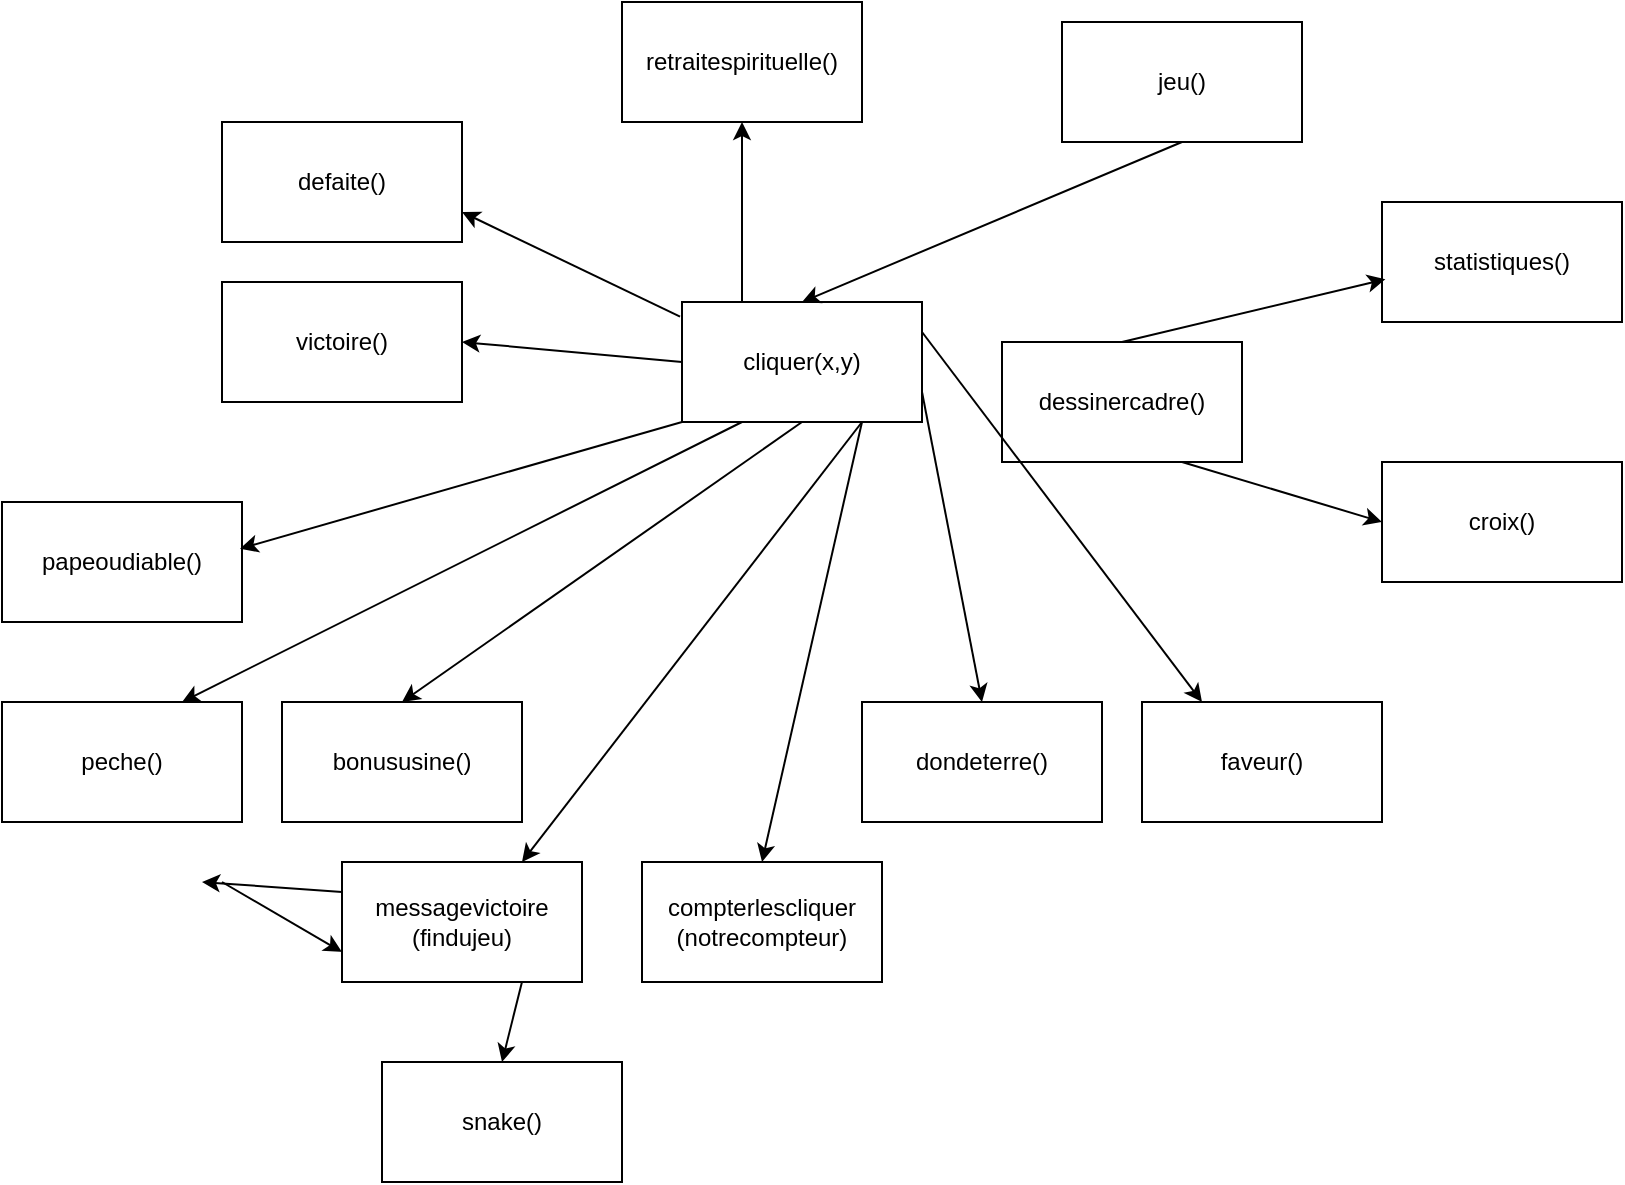 <mxfile version="18.0.1" type="device"><diagram id="8LF6XfDsRrDSS8qLPfzQ" name="Page-1"><mxGraphModel dx="1614" dy="1064" grid="1" gridSize="10" guides="1" tooltips="1" connect="1" arrows="1" fold="1" page="1" pageScale="1" pageWidth="827" pageHeight="1169" math="0" shadow="0"><root><mxCell id="0"/><mxCell id="1" parent="0"/><mxCell id="6o__Pkb3-5yD3gtw_vFp-1" value="statistiques()&lt;span style=&quot;color: rgba(0, 0, 0, 0); font-family: monospace; font-size: 0px; text-align: start;&quot;&gt;%3CmxGraphModel%3E%3Croot%3E%3CmxCell%20id%3D%220%22%2F%3E%3CmxCell%20id%3D%221%22%20parent%3D%220%22%2F%3E%3CmxCell%20id%3D%222%22%20value%3D%22def%20algo%20pour%20verifier%20les%20bonus%22%20style%3D%22rounded%3D0%3BwhiteSpace%3Dwrap%3Bhtml%3D1%3B%22%20vertex%3D%221%22%20parent%3D%221%22%3E%3CmxGeometry%20x%3D%22190%22%20y%3D%22630%22%20width%3D%22120%22%20height%3D%2260%22%20as%3D%22geometry%22%2F%3E%3C%2FmxCell%3E%3C%2Froot%3E%3C%2FmxGraphModel%3E&lt;/span&gt;" style="rounded=0;whiteSpace=wrap;html=1;" vertex="1" parent="1"><mxGeometry x="120" y="290" width="120" height="60" as="geometry"/></mxCell><mxCell id="6o__Pkb3-5yD3gtw_vFp-2" value="croix()" style="rounded=0;whiteSpace=wrap;html=1;" vertex="1" parent="1"><mxGeometry x="120" y="420" width="120" height="60" as="geometry"/></mxCell><mxCell id="6o__Pkb3-5yD3gtw_vFp-3" value="dessinercadre()" style="rounded=0;whiteSpace=wrap;html=1;" vertex="1" parent="1"><mxGeometry x="-70" y="360" width="120" height="60" as="geometry"/></mxCell><mxCell id="6o__Pkb3-5yD3gtw_vFp-4" value="" style="endArrow=classic;html=1;rounded=0;entryX=0.014;entryY=0.644;entryDx=0;entryDy=0;entryPerimeter=0;exitX=0.5;exitY=0;exitDx=0;exitDy=0;" edge="1" parent="1" source="6o__Pkb3-5yD3gtw_vFp-3" target="6o__Pkb3-5yD3gtw_vFp-1"><mxGeometry width="50" height="50" relative="1" as="geometry"><mxPoint x="-60" y="430" as="sourcePoint"/><mxPoint x="-10" y="380" as="targetPoint"/></mxGeometry></mxCell><mxCell id="6o__Pkb3-5yD3gtw_vFp-5" value="" style="endArrow=classic;html=1;rounded=0;entryX=0;entryY=0.5;entryDx=0;entryDy=0;exitX=0.75;exitY=1;exitDx=0;exitDy=0;" edge="1" parent="1" source="6o__Pkb3-5yD3gtw_vFp-3" target="6o__Pkb3-5yD3gtw_vFp-2"><mxGeometry width="50" height="50" relative="1" as="geometry"><mxPoint y="370" as="sourcePoint"/><mxPoint x="131.68" y="338.64" as="targetPoint"/></mxGeometry></mxCell><mxCell id="6o__Pkb3-5yD3gtw_vFp-6" value="jeu()" style="rounded=0;whiteSpace=wrap;html=1;" vertex="1" parent="1"><mxGeometry x="-40" y="200" width="120" height="60" as="geometry"/></mxCell><mxCell id="6o__Pkb3-5yD3gtw_vFp-7" value="cliquer(x,y)" style="rounded=0;whiteSpace=wrap;html=1;" vertex="1" parent="1"><mxGeometry x="-230" y="340" width="120" height="60" as="geometry"/></mxCell><mxCell id="6o__Pkb3-5yD3gtw_vFp-8" value="" style="endArrow=classic;html=1;rounded=0;entryX=0.5;entryY=0;entryDx=0;entryDy=0;exitX=0.5;exitY=1;exitDx=0;exitDy=0;" edge="1" parent="1" source="6o__Pkb3-5yD3gtw_vFp-6" target="6o__Pkb3-5yD3gtw_vFp-7"><mxGeometry width="50" height="50" relative="1" as="geometry"><mxPoint y="370" as="sourcePoint"/><mxPoint x="131.68" y="338.64" as="targetPoint"/></mxGeometry></mxCell><mxCell id="6o__Pkb3-5yD3gtw_vFp-9" value="dondeterre()" style="rounded=0;whiteSpace=wrap;html=1;" vertex="1" parent="1"><mxGeometry x="-140" y="540" width="120" height="60" as="geometry"/></mxCell><mxCell id="6o__Pkb3-5yD3gtw_vFp-10" value="compterlescliquer&lt;br&gt;(notrecompteur)" style="rounded=0;whiteSpace=wrap;html=1;" vertex="1" parent="1"><mxGeometry x="-250" y="620" width="120" height="60" as="geometry"/></mxCell><mxCell id="6o__Pkb3-5yD3gtw_vFp-11" value="bonususine()" style="rounded=0;whiteSpace=wrap;html=1;" vertex="1" parent="1"><mxGeometry x="-430" y="540" width="120" height="60" as="geometry"/></mxCell><mxCell id="6o__Pkb3-5yD3gtw_vFp-12" value="peche()" style="rounded=0;whiteSpace=wrap;html=1;" vertex="1" parent="1"><mxGeometry x="-570" y="540" width="120" height="60" as="geometry"/></mxCell><mxCell id="6o__Pkb3-5yD3gtw_vFp-13" value="faveur()" style="rounded=0;whiteSpace=wrap;html=1;" vertex="1" parent="1"><mxGeometry y="540" width="120" height="60" as="geometry"/></mxCell><mxCell id="6o__Pkb3-5yD3gtw_vFp-14" value="papeoudiable()" style="rounded=0;whiteSpace=wrap;html=1;" vertex="1" parent="1"><mxGeometry x="-570" y="440" width="120" height="60" as="geometry"/></mxCell><mxCell id="6o__Pkb3-5yD3gtw_vFp-15" value="victoire()" style="rounded=0;whiteSpace=wrap;html=1;" vertex="1" parent="1"><mxGeometry x="-460" y="330" width="120" height="60" as="geometry"/></mxCell><mxCell id="6o__Pkb3-5yD3gtw_vFp-16" value="defaite()" style="rounded=0;whiteSpace=wrap;html=1;" vertex="1" parent="1"><mxGeometry x="-460" y="250" width="120" height="60" as="geometry"/></mxCell><mxCell id="6o__Pkb3-5yD3gtw_vFp-17" value="messagevictoire&lt;br&gt;(findujeu)" style="rounded=0;whiteSpace=wrap;html=1;" vertex="1" parent="1"><mxGeometry x="-400" y="620" width="120" height="60" as="geometry"/></mxCell><mxCell id="6o__Pkb3-5yD3gtw_vFp-18" value="snake()" style="rounded=0;whiteSpace=wrap;html=1;" vertex="1" parent="1"><mxGeometry x="-380" y="720" width="120" height="60" as="geometry"/></mxCell><mxCell id="6o__Pkb3-5yD3gtw_vFp-19" value="" style="endArrow=classic;html=1;rounded=0;entryX=1;entryY=0.5;entryDx=0;entryDy=0;exitX=0;exitY=0.5;exitDx=0;exitDy=0;" edge="1" parent="1" source="6o__Pkb3-5yD3gtw_vFp-7" target="6o__Pkb3-5yD3gtw_vFp-15"><mxGeometry width="50" height="50" relative="1" as="geometry"><mxPoint x="-160" y="290" as="sourcePoint"/><mxPoint x="-160" y="350" as="targetPoint"/></mxGeometry></mxCell><mxCell id="6o__Pkb3-5yD3gtw_vFp-20" value="" style="endArrow=classic;html=1;rounded=0;entryX=1;entryY=0.75;entryDx=0;entryDy=0;exitX=-0.008;exitY=0.122;exitDx=0;exitDy=0;exitPerimeter=0;" edge="1" parent="1" source="6o__Pkb3-5yD3gtw_vFp-7" target="6o__Pkb3-5yD3gtw_vFp-16"><mxGeometry width="50" height="50" relative="1" as="geometry"><mxPoint x="-220" y="380" as="sourcePoint"/><mxPoint x="-330" y="370" as="targetPoint"/></mxGeometry></mxCell><mxCell id="6o__Pkb3-5yD3gtw_vFp-21" value="" style="endArrow=classic;html=1;rounded=0;entryX=0.992;entryY=0.389;entryDx=0;entryDy=0;exitX=0;exitY=1;exitDx=0;exitDy=0;entryPerimeter=0;" edge="1" parent="1" source="6o__Pkb3-5yD3gtw_vFp-7" target="6o__Pkb3-5yD3gtw_vFp-14"><mxGeometry width="50" height="50" relative="1" as="geometry"><mxPoint x="-220.96" y="357.32" as="sourcePoint"/><mxPoint x="-330" y="305" as="targetPoint"/></mxGeometry></mxCell><mxCell id="6o__Pkb3-5yD3gtw_vFp-22" value="" style="endArrow=classic;html=1;rounded=0;entryX=0.75;entryY=0;entryDx=0;entryDy=0;exitX=0.25;exitY=1;exitDx=0;exitDy=0;" edge="1" parent="1" source="6o__Pkb3-5yD3gtw_vFp-7" target="6o__Pkb3-5yD3gtw_vFp-12"><mxGeometry width="50" height="50" relative="1" as="geometry"><mxPoint x="-220" y="410" as="sourcePoint"/><mxPoint x="-440.96" y="473.34" as="targetPoint"/></mxGeometry></mxCell><mxCell id="6o__Pkb3-5yD3gtw_vFp-23" value="" style="endArrow=classic;html=1;rounded=0;entryX=0.5;entryY=0;entryDx=0;entryDy=0;exitX=0.5;exitY=1;exitDx=0;exitDy=0;" edge="1" parent="1" source="6o__Pkb3-5yD3gtw_vFp-7" target="6o__Pkb3-5yD3gtw_vFp-11"><mxGeometry width="50" height="50" relative="1" as="geometry"><mxPoint x="-201.04" y="414.68" as="sourcePoint"/><mxPoint x="-470" y="550" as="targetPoint"/></mxGeometry></mxCell><mxCell id="6o__Pkb3-5yD3gtw_vFp-24" value="" style="endArrow=classic;html=1;rounded=0;entryX=0.75;entryY=0;entryDx=0;entryDy=0;exitX=0.75;exitY=1;exitDx=0;exitDy=0;" edge="1" parent="1" source="6o__Pkb3-5yD3gtw_vFp-7" target="6o__Pkb3-5yD3gtw_vFp-17"><mxGeometry width="50" height="50" relative="1" as="geometry"><mxPoint x="-160" y="410" as="sourcePoint"/><mxPoint x="-360" y="550" as="targetPoint"/></mxGeometry></mxCell><mxCell id="6o__Pkb3-5yD3gtw_vFp-25" value="" style="endArrow=classic;html=1;rounded=0;entryX=0.5;entryY=0;entryDx=0;entryDy=0;exitX=0.75;exitY=1;exitDx=0;exitDy=0;" edge="1" parent="1" source="6o__Pkb3-5yD3gtw_vFp-7" target="6o__Pkb3-5yD3gtw_vFp-10"><mxGeometry width="50" height="50" relative="1" as="geometry"><mxPoint x="-130" y="410" as="sourcePoint"/><mxPoint x="-300" y="630" as="targetPoint"/></mxGeometry></mxCell><mxCell id="6o__Pkb3-5yD3gtw_vFp-26" value="" style="endArrow=classic;html=1;rounded=0;entryX=0.5;entryY=0;entryDx=0;entryDy=0;exitX=1;exitY=0.75;exitDx=0;exitDy=0;" edge="1" parent="1" source="6o__Pkb3-5yD3gtw_vFp-7" target="6o__Pkb3-5yD3gtw_vFp-9"><mxGeometry width="50" height="50" relative="1" as="geometry"><mxPoint x="-100" y="410" as="sourcePoint"/><mxPoint x="-180" y="630" as="targetPoint"/></mxGeometry></mxCell><mxCell id="6o__Pkb3-5yD3gtw_vFp-27" value="" style="endArrow=classic;html=1;rounded=0;entryX=0.25;entryY=0;entryDx=0;entryDy=0;exitX=1;exitY=0.25;exitDx=0;exitDy=0;" edge="1" parent="1" source="6o__Pkb3-5yD3gtw_vFp-7" target="6o__Pkb3-5yD3gtw_vFp-13"><mxGeometry width="50" height="50" relative="1" as="geometry"><mxPoint x="-90" y="420" as="sourcePoint"/><mxPoint x="-170" y="640" as="targetPoint"/></mxGeometry></mxCell><mxCell id="6o__Pkb3-5yD3gtw_vFp-28" value="" style="endArrow=classic;html=1;rounded=0;entryX=0.5;entryY=0;entryDx=0;entryDy=0;exitX=0.75;exitY=1;exitDx=0;exitDy=0;" edge="1" parent="1" source="6o__Pkb3-5yD3gtw_vFp-17" target="6o__Pkb3-5yD3gtw_vFp-18"><mxGeometry width="50" height="50" relative="1" as="geometry"><mxPoint x="-130" y="410" as="sourcePoint"/><mxPoint x="-300" y="630" as="targetPoint"/></mxGeometry></mxCell><mxCell id="6o__Pkb3-5yD3gtw_vFp-29" value="retraitespirituelle()" style="rounded=0;whiteSpace=wrap;html=1;" vertex="1" parent="1"><mxGeometry x="-260" y="190" width="120" height="60" as="geometry"/></mxCell><mxCell id="6o__Pkb3-5yD3gtw_vFp-30" value="" style="endArrow=classic;html=1;rounded=0;entryX=0.5;entryY=1;entryDx=0;entryDy=0;exitX=0.25;exitY=0;exitDx=0;exitDy=0;" edge="1" parent="1" source="6o__Pkb3-5yD3gtw_vFp-7" target="6o__Pkb3-5yD3gtw_vFp-29"><mxGeometry width="50" height="50" relative="1" as="geometry"><mxPoint x="30" y="270" as="sourcePoint"/><mxPoint x="-160" y="350" as="targetPoint"/></mxGeometry></mxCell><mxCell id="6o__Pkb3-5yD3gtw_vFp-31" value="" style="endArrow=classic;html=1;rounded=0;exitX=0;exitY=0.25;exitDx=0;exitDy=0;" edge="1" parent="1" source="6o__Pkb3-5yD3gtw_vFp-17"><mxGeometry width="50" height="50" relative="1" as="geometry"><mxPoint x="-300" y="690" as="sourcePoint"/><mxPoint x="-470" y="630" as="targetPoint"/></mxGeometry></mxCell><mxCell id="6o__Pkb3-5yD3gtw_vFp-32" value="" style="endArrow=classic;html=1;rounded=0;entryX=0;entryY=0.75;entryDx=0;entryDy=0;" edge="1" parent="1" target="6o__Pkb3-5yD3gtw_vFp-17"><mxGeometry width="50" height="50" relative="1" as="geometry"><mxPoint x="-460" y="630" as="sourcePoint"/><mxPoint x="-470" y="690" as="targetPoint"/></mxGeometry></mxCell></root></mxGraphModel></diagram></mxfile>